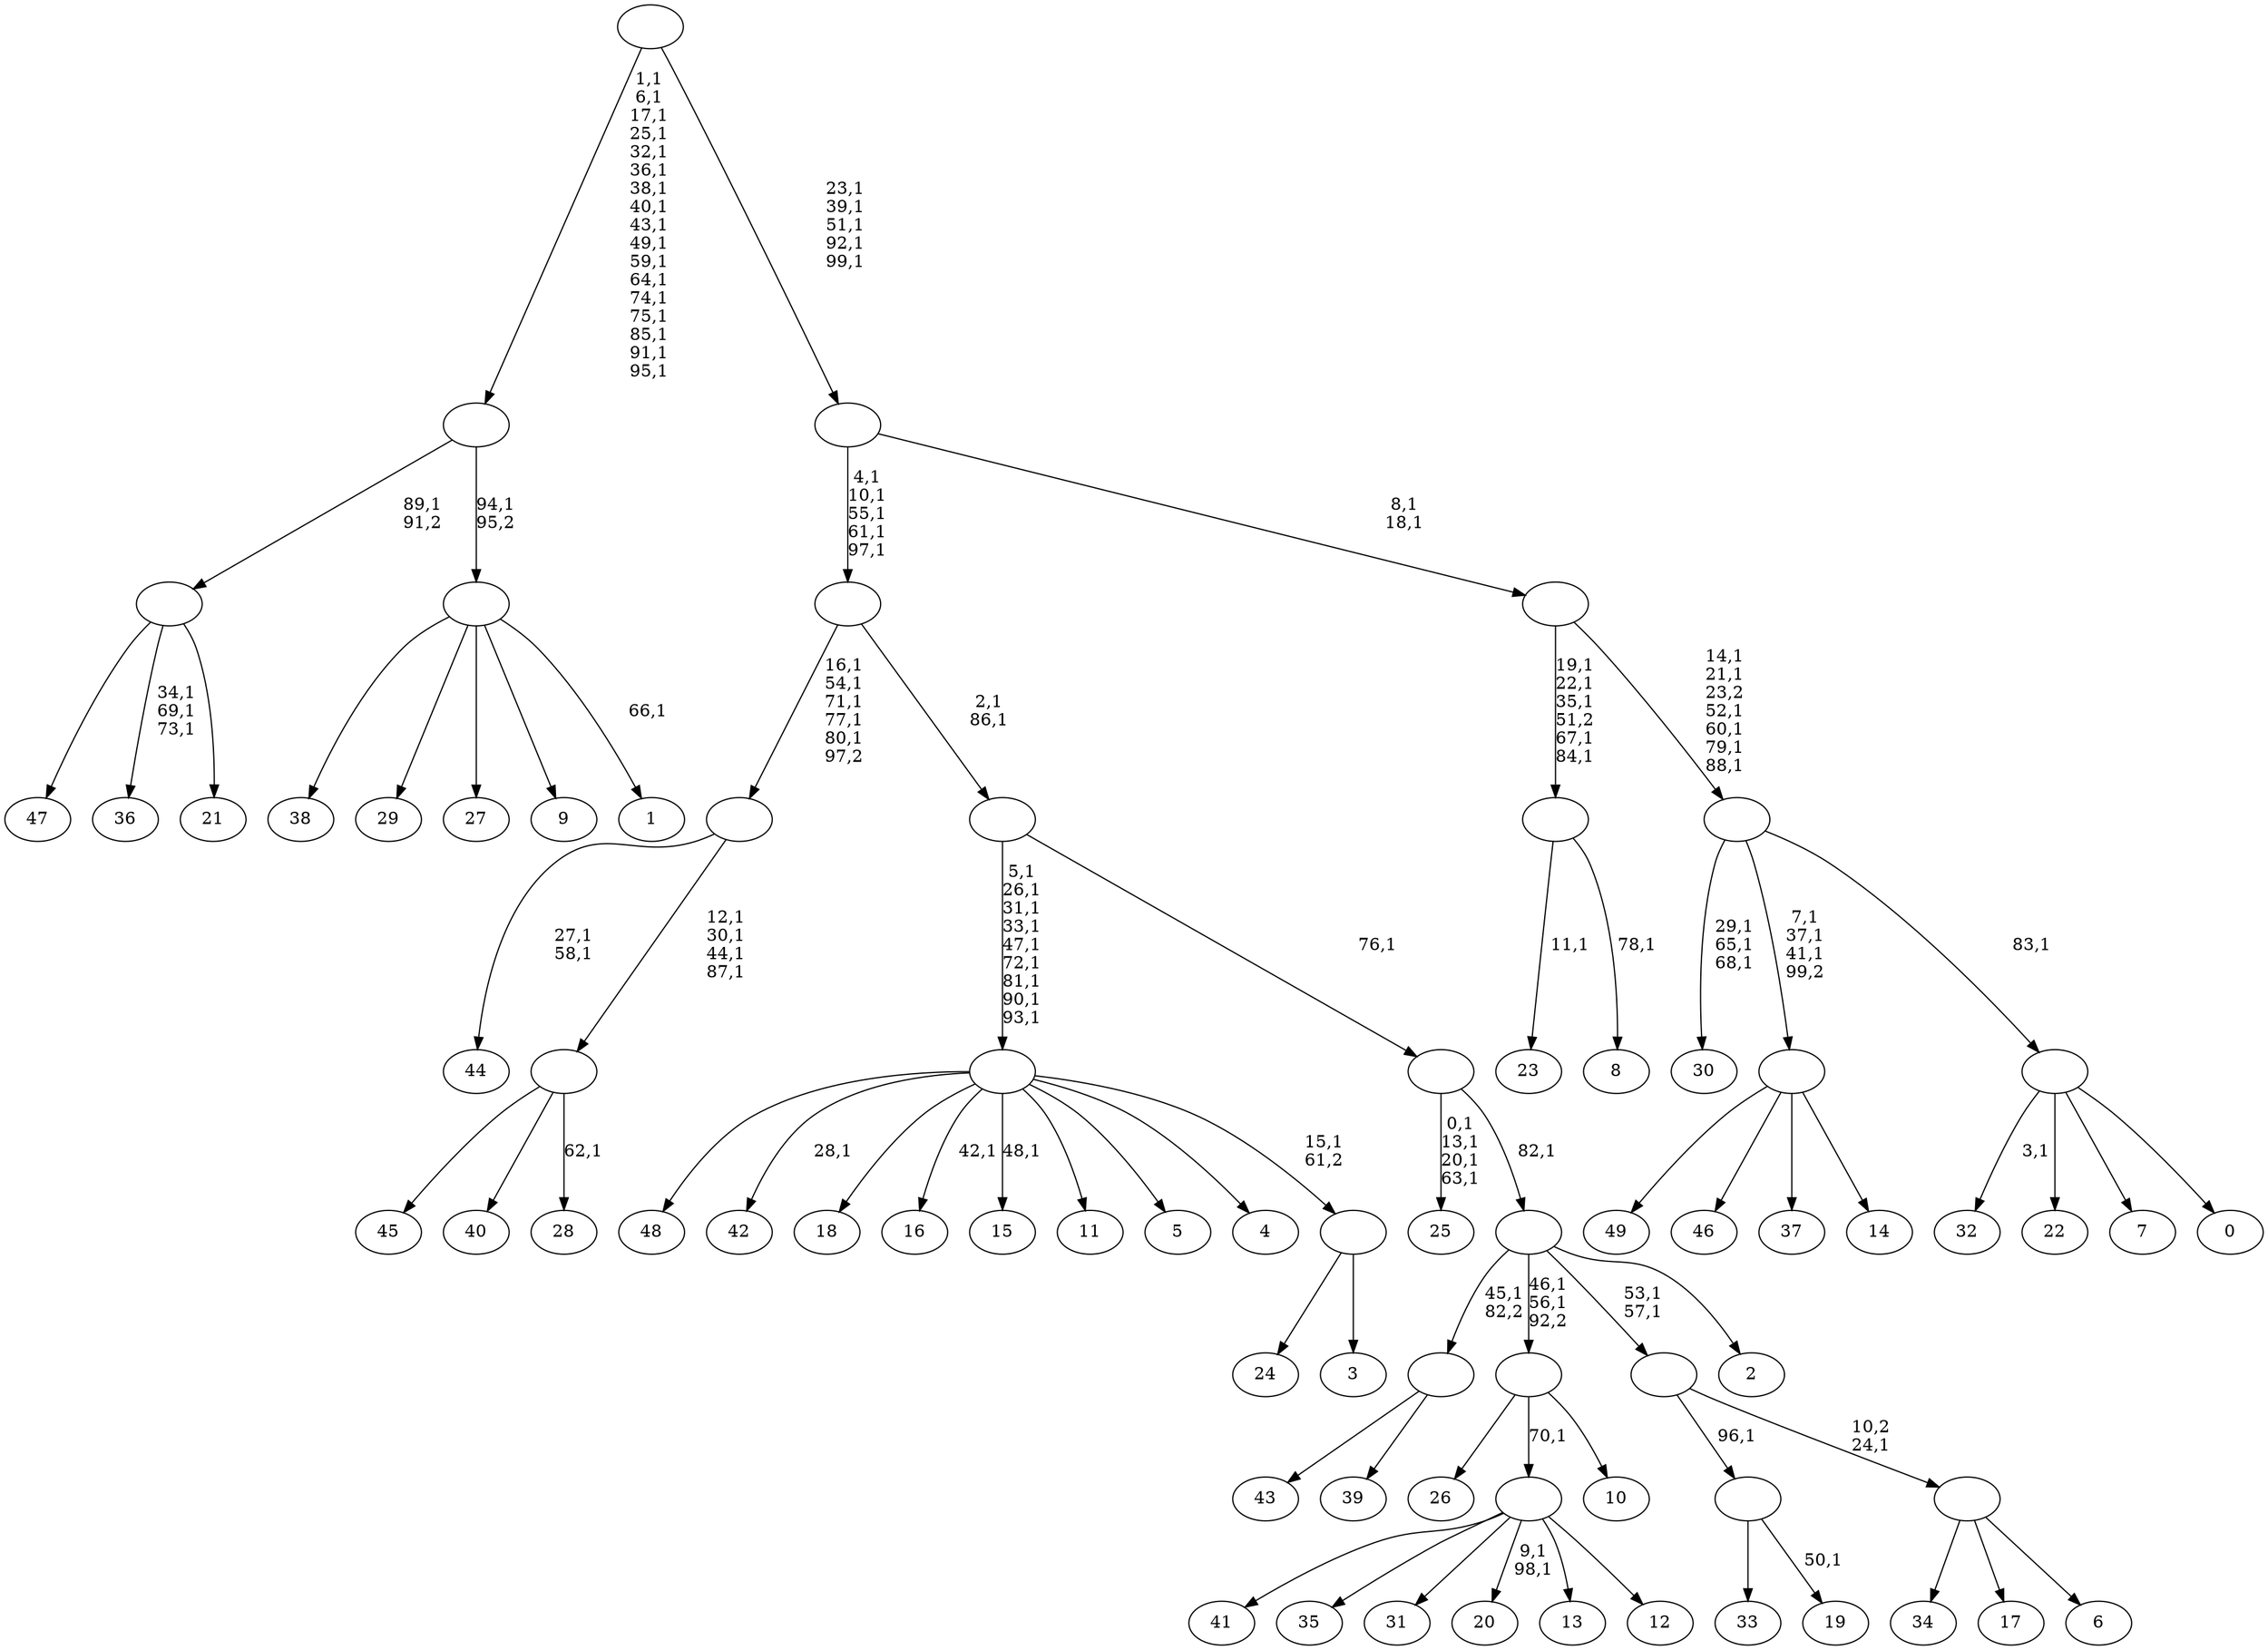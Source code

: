 digraph T {
	150 [label="49"]
	149 [label="48"]
	148 [label="47"]
	147 [label="46"]
	146 [label="45"]
	145 [label="44"]
	142 [label="43"]
	141 [label="42"]
	139 [label="41"]
	138 [label="40"]
	137 [label="39"]
	136 [label=""]
	135 [label="38"]
	134 [label="37"]
	133 [label="36"]
	129 [label="35"]
	128 [label="34"]
	127 [label="33"]
	126 [label="32"]
	124 [label="31"]
	123 [label="30"]
	119 [label="29"]
	118 [label="28"]
	116 [label=""]
	112 [label=""]
	107 [label="27"]
	106 [label="26"]
	105 [label="25"]
	100 [label="24"]
	99 [label="23"]
	97 [label="22"]
	96 [label="21"]
	95 [label=""]
	94 [label="20"]
	91 [label="19"]
	89 [label=""]
	88 [label="18"]
	87 [label="17"]
	86 [label="16"]
	84 [label="15"]
	82 [label="14"]
	81 [label=""]
	78 [label="13"]
	77 [label="12"]
	76 [label=""]
	75 [label="11"]
	74 [label="10"]
	73 [label=""]
	71 [label="9"]
	70 [label="8"]
	68 [label=""]
	63 [label="7"]
	62 [label="6"]
	61 [label=""]
	60 [label=""]
	58 [label="5"]
	57 [label="4"]
	56 [label="3"]
	55 [label=""]
	54 [label=""]
	45 [label="2"]
	44 [label=""]
	43 [label=""]
	42 [label=""]
	40 [label=""]
	35 [label="1"]
	33 [label=""]
	32 [label=""]
	15 [label="0"]
	14 [label=""]
	13 [label=""]
	7 [label=""]
	5 [label=""]
	0 [label=""]
	136 -> 142 [label=""]
	136 -> 137 [label=""]
	116 -> 118 [label="62,1"]
	116 -> 146 [label=""]
	116 -> 138 [label=""]
	112 -> 116 [label="12,1\n30,1\n44,1\n87,1"]
	112 -> 145 [label="27,1\n58,1"]
	95 -> 133 [label="34,1\n69,1\n73,1"]
	95 -> 148 [label=""]
	95 -> 96 [label=""]
	89 -> 91 [label="50,1"]
	89 -> 127 [label=""]
	81 -> 150 [label=""]
	81 -> 147 [label=""]
	81 -> 134 [label=""]
	81 -> 82 [label=""]
	76 -> 94 [label="9,1\n98,1"]
	76 -> 139 [label=""]
	76 -> 129 [label=""]
	76 -> 124 [label=""]
	76 -> 78 [label=""]
	76 -> 77 [label=""]
	73 -> 106 [label=""]
	73 -> 76 [label="70,1"]
	73 -> 74 [label=""]
	68 -> 70 [label="78,1"]
	68 -> 99 [label="11,1"]
	61 -> 128 [label=""]
	61 -> 87 [label=""]
	61 -> 62 [label=""]
	60 -> 89 [label="96,1"]
	60 -> 61 [label="10,2\n24,1"]
	55 -> 100 [label=""]
	55 -> 56 [label=""]
	54 -> 84 [label="48,1"]
	54 -> 86 [label="42,1"]
	54 -> 141 [label="28,1"]
	54 -> 149 [label=""]
	54 -> 88 [label=""]
	54 -> 75 [label=""]
	54 -> 58 [label=""]
	54 -> 57 [label=""]
	54 -> 55 [label="15,1\n61,2"]
	44 -> 60 [label="53,1\n57,1"]
	44 -> 73 [label="46,1\n56,1\n92,2"]
	44 -> 136 [label="45,1\n82,2"]
	44 -> 45 [label=""]
	43 -> 105 [label="0,1\n13,1\n20,1\n63,1"]
	43 -> 44 [label="82,1"]
	42 -> 54 [label="5,1\n26,1\n31,1\n33,1\n47,1\n72,1\n81,1\n90,1\n93,1"]
	42 -> 43 [label="76,1"]
	40 -> 42 [label="2,1\n86,1"]
	40 -> 112 [label="16,1\n54,1\n71,1\n77,1\n80,1\n97,2"]
	33 -> 35 [label="66,1"]
	33 -> 135 [label=""]
	33 -> 119 [label=""]
	33 -> 107 [label=""]
	33 -> 71 [label=""]
	32 -> 95 [label="89,1\n91,2"]
	32 -> 33 [label="94,1\n95,2"]
	14 -> 126 [label="3,1"]
	14 -> 97 [label=""]
	14 -> 63 [label=""]
	14 -> 15 [label=""]
	13 -> 81 [label="7,1\n37,1\n41,1\n99,2"]
	13 -> 123 [label="29,1\n65,1\n68,1"]
	13 -> 14 [label="83,1"]
	7 -> 13 [label="14,1\n21,1\n23,2\n52,1\n60,1\n79,1\n88,1"]
	7 -> 68 [label="19,1\n22,1\n35,1\n51,2\n67,1\n84,1"]
	5 -> 7 [label="8,1\n18,1"]
	5 -> 40 [label="4,1\n10,1\n55,1\n61,1\n97,1"]
	0 -> 5 [label="23,1\n39,1\n51,1\n92,1\n99,1"]
	0 -> 32 [label="1,1\n6,1\n17,1\n25,1\n32,1\n36,1\n38,1\n40,1\n43,1\n49,1\n59,1\n64,1\n74,1\n75,1\n85,1\n91,1\n95,1"]
}
